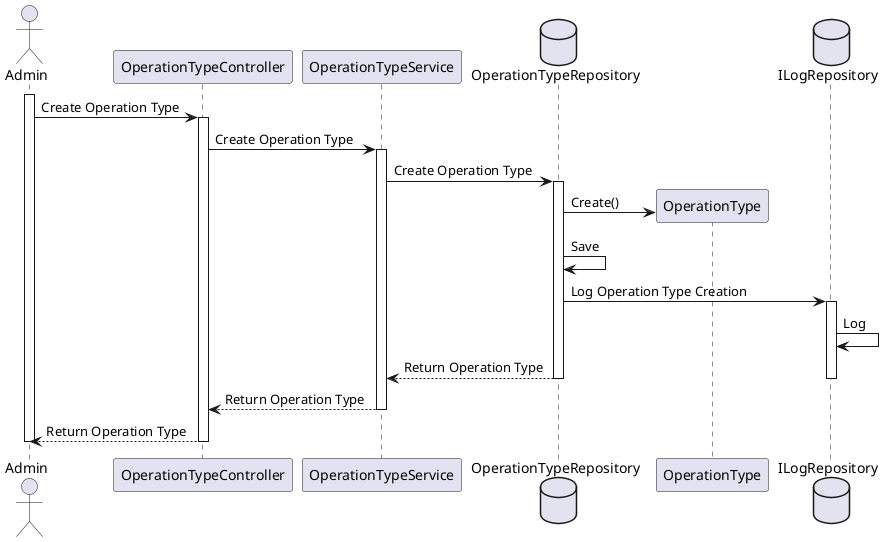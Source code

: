 @startuml

' 
' User Story: As an Admin, I want to add new types of operations, so that I can reflect the available medical procedures in the system.
'
' Acceptance Criteria:
' 
' - Admins can add new operation types with attributes like:
'   - Operation Name
'   - Required Staff by Specialization
'   - Estimated Duration
' - The system validates that the operation name is unique.
' - The system logs the creation of new operation types and makes them available for scheduling immediately.


actor Admin as a
participant OperationTypeController as otc
participant OperationTypeService as ots
database OperationTypeRepository as otr
participant OperationType as ot
database ILogRepository as ilr

activate a
a -> otc : Create Operation Type
activate otc
otc -> ots : Create Operation Type
activate ots
ots -> otr : Create Operation Type
activate otr
otr -> ot** : Create()
otr -> otr : Save
otr -> ilr : Log Operation Type Creation
activate ilr
ilr -> ilr : Log
otr --> ots : Return Operation Type
deactivate ilr
deactivate otr
ots --> otc : Return Operation Type
deactivate ots
otc --> a : Return Operation Type
deactivate otc
deactivate a





@enduml